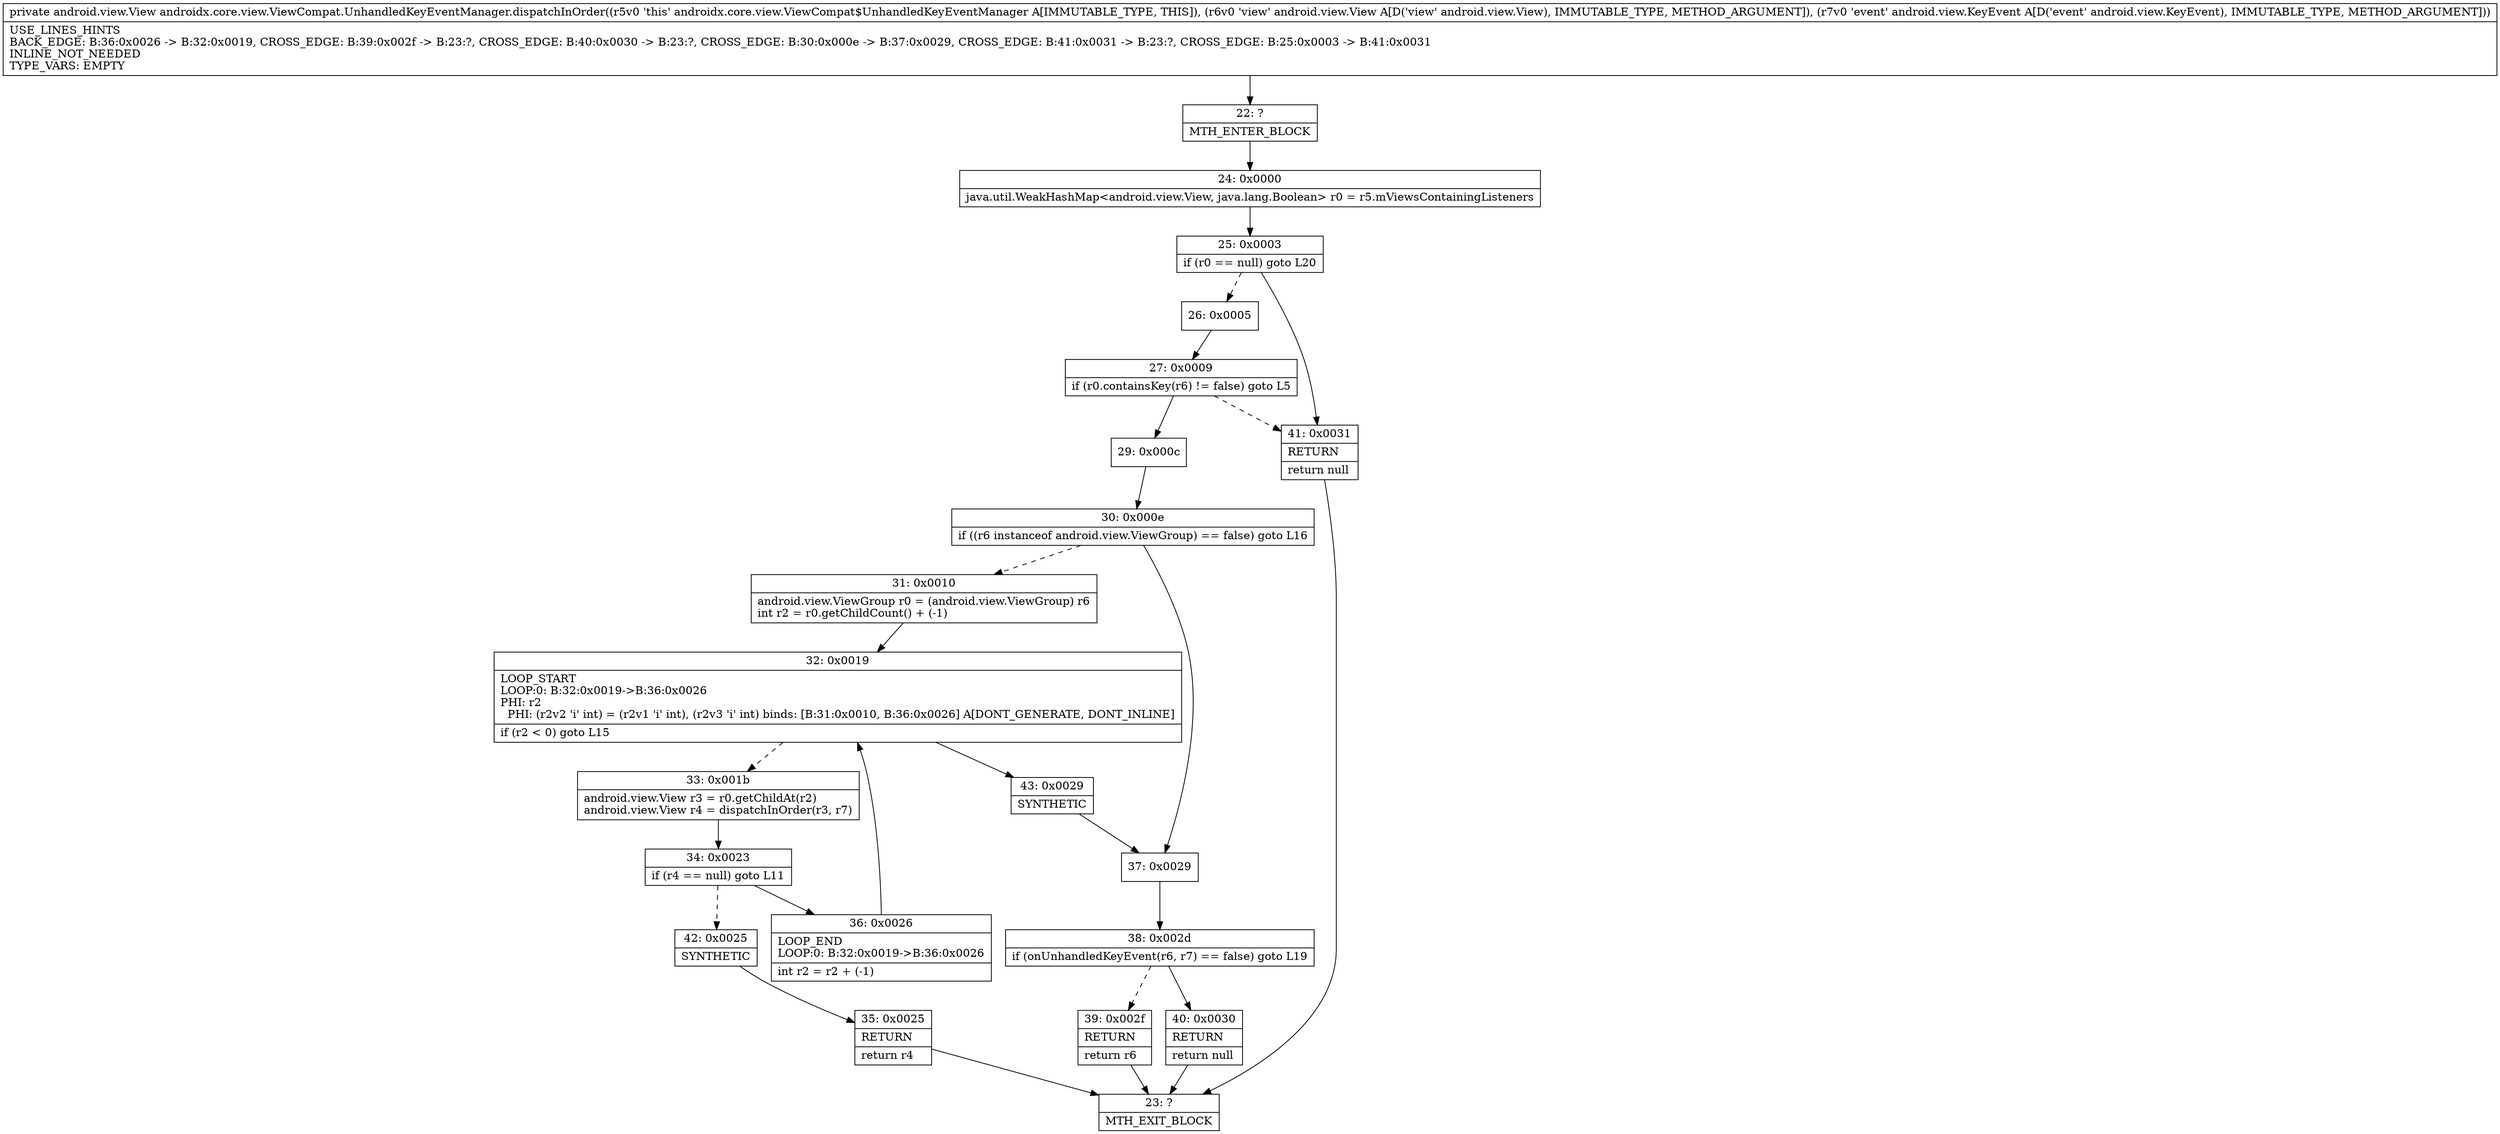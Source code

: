 digraph "CFG forandroidx.core.view.ViewCompat.UnhandledKeyEventManager.dispatchInOrder(Landroid\/view\/View;Landroid\/view\/KeyEvent;)Landroid\/view\/View;" {
Node_22 [shape=record,label="{22\:\ ?|MTH_ENTER_BLOCK\l}"];
Node_24 [shape=record,label="{24\:\ 0x0000|java.util.WeakHashMap\<android.view.View, java.lang.Boolean\> r0 = r5.mViewsContainingListeners\l}"];
Node_25 [shape=record,label="{25\:\ 0x0003|if (r0 == null) goto L20\l}"];
Node_26 [shape=record,label="{26\:\ 0x0005}"];
Node_27 [shape=record,label="{27\:\ 0x0009|if (r0.containsKey(r6) != false) goto L5\l}"];
Node_29 [shape=record,label="{29\:\ 0x000c}"];
Node_30 [shape=record,label="{30\:\ 0x000e|if ((r6 instanceof android.view.ViewGroup) == false) goto L16\l}"];
Node_31 [shape=record,label="{31\:\ 0x0010|android.view.ViewGroup r0 = (android.view.ViewGroup) r6\lint r2 = r0.getChildCount() + (\-1)\l}"];
Node_32 [shape=record,label="{32\:\ 0x0019|LOOP_START\lLOOP:0: B:32:0x0019\-\>B:36:0x0026\lPHI: r2 \l  PHI: (r2v2 'i' int) = (r2v1 'i' int), (r2v3 'i' int) binds: [B:31:0x0010, B:36:0x0026] A[DONT_GENERATE, DONT_INLINE]\l|if (r2 \< 0) goto L15\l}"];
Node_33 [shape=record,label="{33\:\ 0x001b|android.view.View r3 = r0.getChildAt(r2)\landroid.view.View r4 = dispatchInOrder(r3, r7)\l}"];
Node_34 [shape=record,label="{34\:\ 0x0023|if (r4 == null) goto L11\l}"];
Node_36 [shape=record,label="{36\:\ 0x0026|LOOP_END\lLOOP:0: B:32:0x0019\-\>B:36:0x0026\l|int r2 = r2 + (\-1)\l}"];
Node_42 [shape=record,label="{42\:\ 0x0025|SYNTHETIC\l}"];
Node_35 [shape=record,label="{35\:\ 0x0025|RETURN\l|return r4\l}"];
Node_23 [shape=record,label="{23\:\ ?|MTH_EXIT_BLOCK\l}"];
Node_43 [shape=record,label="{43\:\ 0x0029|SYNTHETIC\l}"];
Node_37 [shape=record,label="{37\:\ 0x0029}"];
Node_38 [shape=record,label="{38\:\ 0x002d|if (onUnhandledKeyEvent(r6, r7) == false) goto L19\l}"];
Node_39 [shape=record,label="{39\:\ 0x002f|RETURN\l|return r6\l}"];
Node_40 [shape=record,label="{40\:\ 0x0030|RETURN\l|return null\l}"];
Node_41 [shape=record,label="{41\:\ 0x0031|RETURN\l|return null\l}"];
MethodNode[shape=record,label="{private android.view.View androidx.core.view.ViewCompat.UnhandledKeyEventManager.dispatchInOrder((r5v0 'this' androidx.core.view.ViewCompat$UnhandledKeyEventManager A[IMMUTABLE_TYPE, THIS]), (r6v0 'view' android.view.View A[D('view' android.view.View), IMMUTABLE_TYPE, METHOD_ARGUMENT]), (r7v0 'event' android.view.KeyEvent A[D('event' android.view.KeyEvent), IMMUTABLE_TYPE, METHOD_ARGUMENT]))  | USE_LINES_HINTS\lBACK_EDGE: B:36:0x0026 \-\> B:32:0x0019, CROSS_EDGE: B:39:0x002f \-\> B:23:?, CROSS_EDGE: B:40:0x0030 \-\> B:23:?, CROSS_EDGE: B:30:0x000e \-\> B:37:0x0029, CROSS_EDGE: B:41:0x0031 \-\> B:23:?, CROSS_EDGE: B:25:0x0003 \-\> B:41:0x0031\lINLINE_NOT_NEEDED\lTYPE_VARS: EMPTY\l}"];
MethodNode -> Node_22;Node_22 -> Node_24;
Node_24 -> Node_25;
Node_25 -> Node_26[style=dashed];
Node_25 -> Node_41;
Node_26 -> Node_27;
Node_27 -> Node_29;
Node_27 -> Node_41[style=dashed];
Node_29 -> Node_30;
Node_30 -> Node_31[style=dashed];
Node_30 -> Node_37;
Node_31 -> Node_32;
Node_32 -> Node_33[style=dashed];
Node_32 -> Node_43;
Node_33 -> Node_34;
Node_34 -> Node_36;
Node_34 -> Node_42[style=dashed];
Node_36 -> Node_32;
Node_42 -> Node_35;
Node_35 -> Node_23;
Node_43 -> Node_37;
Node_37 -> Node_38;
Node_38 -> Node_39[style=dashed];
Node_38 -> Node_40;
Node_39 -> Node_23;
Node_40 -> Node_23;
Node_41 -> Node_23;
}

